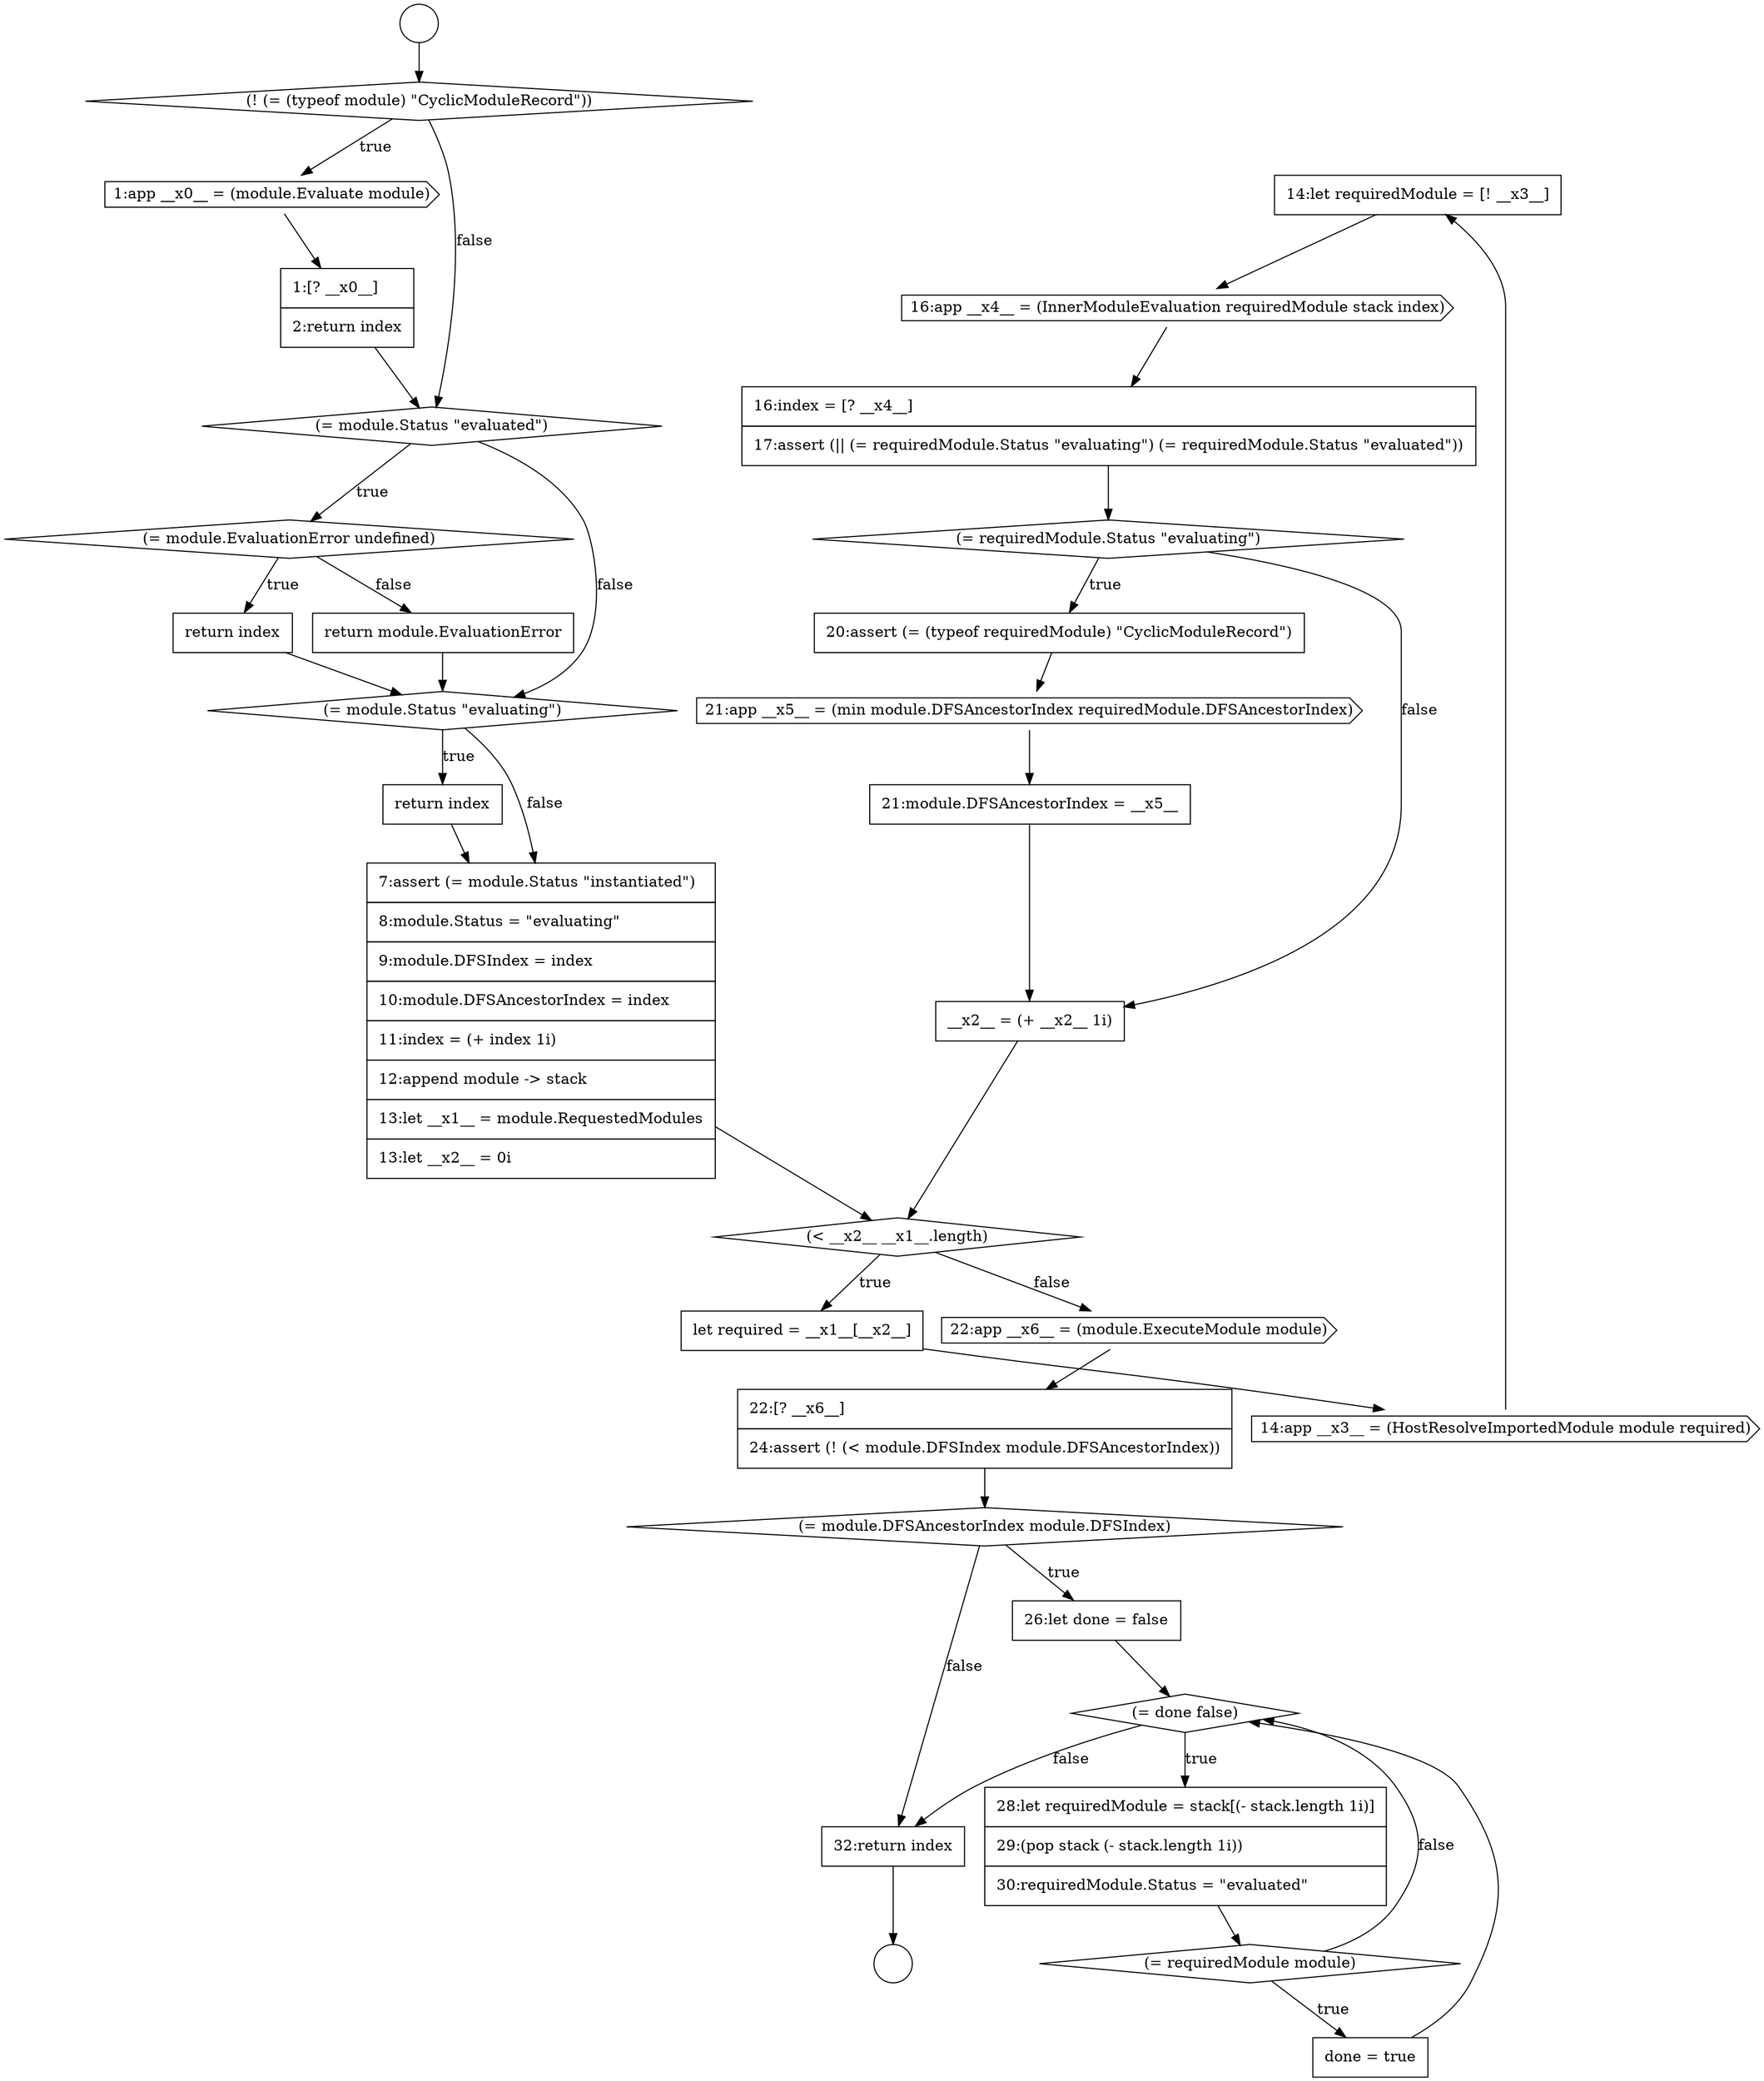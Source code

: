 digraph {
  node10282 [shape=none, margin=0, label=<<font color="black">
    <table border="0" cellborder="1" cellspacing="0" cellpadding="10">
      <tr><td align="left">14:let requiredModule = [! __x3__]</td></tr>
    </table>
  </font>> color="black" fillcolor="white" style=filled]
  node10286 [shape=none, margin=0, label=<<font color="black">
    <table border="0" cellborder="1" cellspacing="0" cellpadding="10">
      <tr><td align="left">20:assert (= (typeof requiredModule) &quot;CyclicModuleRecord&quot;)</td></tr>
    </table>
  </font>> color="black" fillcolor="white" style=filled]
  node10292 [shape=diamond, label=<<font color="black">(= module.DFSAncestorIndex module.DFSIndex)</font>> color="black" fillcolor="white" style=filled]
  node10271 [shape=none, margin=0, label=<<font color="black">
    <table border="0" cellborder="1" cellspacing="0" cellpadding="10">
      <tr><td align="left">1:[? __x0__]</td></tr>
      <tr><td align="left">2:return index</td></tr>
    </table>
  </font>> color="black" fillcolor="white" style=filled]
  node10273 [shape=diamond, label=<<font color="black">(= module.EvaluationError undefined)</font>> color="black" fillcolor="white" style=filled]
  node10278 [shape=none, margin=0, label=<<font color="black">
    <table border="0" cellborder="1" cellspacing="0" cellpadding="10">
      <tr><td align="left">7:assert (= module.Status &quot;instantiated&quot;)</td></tr>
      <tr><td align="left">8:module.Status = &quot;evaluating&quot;</td></tr>
      <tr><td align="left">9:module.DFSIndex = index</td></tr>
      <tr><td align="left">10:module.DFSAncestorIndex = index</td></tr>
      <tr><td align="left">11:index = (+ index 1i)</td></tr>
      <tr><td align="left">12:append module -&gt; stack</td></tr>
      <tr><td align="left">13:let __x1__ = module.RequestedModules</td></tr>
      <tr><td align="left">13:let __x2__ = 0i</td></tr>
    </table>
  </font>> color="black" fillcolor="white" style=filled]
  node10284 [shape=none, margin=0, label=<<font color="black">
    <table border="0" cellborder="1" cellspacing="0" cellpadding="10">
      <tr><td align="left">16:index = [? __x4__]</td></tr>
      <tr><td align="left">17:assert (|| (= requiredModule.Status &quot;evaluating&quot;) (= requiredModule.Status &quot;evaluated&quot;))</td></tr>
    </table>
  </font>> color="black" fillcolor="white" style=filled]
  node10275 [shape=none, margin=0, label=<<font color="black">
    <table border="0" cellborder="1" cellspacing="0" cellpadding="10">
      <tr><td align="left">return module.EvaluationError</td></tr>
    </table>
  </font>> color="black" fillcolor="white" style=filled]
  node10269 [shape=diamond, label=<<font color="black">(! (= (typeof module) &quot;CyclicModuleRecord&quot;))</font>> color="black" fillcolor="white" style=filled]
  node10290 [shape=cds, label=<<font color="black">22:app __x6__ = (module.ExecuteModule module)</font>> color="black" fillcolor="white" style=filled]
  node10288 [shape=none, margin=0, label=<<font color="black">
    <table border="0" cellborder="1" cellspacing="0" cellpadding="10">
      <tr><td align="left">21:module.DFSAncestorIndex = __x5__</td></tr>
    </table>
  </font>> color="black" fillcolor="white" style=filled]
  node10268 [shape=circle label=" " color="black" fillcolor="white" style=filled]
  node10267 [shape=circle label=" " color="black" fillcolor="white" style=filled]
  node10272 [shape=diamond, label=<<font color="black">(= module.Status &quot;evaluated&quot;)</font>> color="black" fillcolor="white" style=filled]
  node10277 [shape=none, margin=0, label=<<font color="black">
    <table border="0" cellborder="1" cellspacing="0" cellpadding="10">
      <tr><td align="left">return index</td></tr>
    </table>
  </font>> color="black" fillcolor="white" style=filled]
  node10294 [shape=diamond, label=<<font color="black">(= done false)</font>> color="black" fillcolor="white" style=filled]
  node10295 [shape=none, margin=0, label=<<font color="black">
    <table border="0" cellborder="1" cellspacing="0" cellpadding="10">
      <tr><td align="left">28:let requiredModule = stack[(- stack.length 1i)]</td></tr>
      <tr><td align="left">29:(pop stack (- stack.length 1i))</td></tr>
      <tr><td align="left">30:requiredModule.Status = &quot;evaluated&quot;</td></tr>
    </table>
  </font>> color="black" fillcolor="white" style=filled]
  node10281 [shape=cds, label=<<font color="black">14:app __x3__ = (HostResolveImportedModule module required)</font>> color="black" fillcolor="white" style=filled]
  node10298 [shape=none, margin=0, label=<<font color="black">
    <table border="0" cellborder="1" cellspacing="0" cellpadding="10">
      <tr><td align="left">32:return index</td></tr>
    </table>
  </font>> color="black" fillcolor="white" style=filled]
  node10285 [shape=diamond, label=<<font color="black">(= requiredModule.Status &quot;evaluating&quot;)</font>> color="black" fillcolor="white" style=filled]
  node10270 [shape=cds, label=<<font color="black">1:app __x0__ = (module.Evaluate module)</font>> color="black" fillcolor="white" style=filled]
  node10289 [shape=none, margin=0, label=<<font color="black">
    <table border="0" cellborder="1" cellspacing="0" cellpadding="10">
      <tr><td align="left">__x2__ = (+ __x2__ 1i)</td></tr>
    </table>
  </font>> color="black" fillcolor="white" style=filled]
  node10274 [shape=none, margin=0, label=<<font color="black">
    <table border="0" cellborder="1" cellspacing="0" cellpadding="10">
      <tr><td align="left">return index</td></tr>
    </table>
  </font>> color="black" fillcolor="white" style=filled]
  node10297 [shape=none, margin=0, label=<<font color="black">
    <table border="0" cellborder="1" cellspacing="0" cellpadding="10">
      <tr><td align="left">done = true</td></tr>
    </table>
  </font>> color="black" fillcolor="white" style=filled]
  node10279 [shape=diamond, label=<<font color="black">(&lt; __x2__ __x1__.length)</font>> color="black" fillcolor="white" style=filled]
  node10296 [shape=diamond, label=<<font color="black">(= requiredModule module)</font>> color="black" fillcolor="white" style=filled]
  node10293 [shape=none, margin=0, label=<<font color="black">
    <table border="0" cellborder="1" cellspacing="0" cellpadding="10">
      <tr><td align="left">26:let done = false</td></tr>
    </table>
  </font>> color="black" fillcolor="white" style=filled]
  node10283 [shape=cds, label=<<font color="black">16:app __x4__ = (InnerModuleEvaluation requiredModule stack index)</font>> color="black" fillcolor="white" style=filled]
  node10291 [shape=none, margin=0, label=<<font color="black">
    <table border="0" cellborder="1" cellspacing="0" cellpadding="10">
      <tr><td align="left">22:[? __x6__]</td></tr>
      <tr><td align="left">24:assert (! (&lt; module.DFSIndex module.DFSAncestorIndex))</td></tr>
    </table>
  </font>> color="black" fillcolor="white" style=filled]
  node10280 [shape=none, margin=0, label=<<font color="black">
    <table border="0" cellborder="1" cellspacing="0" cellpadding="10">
      <tr><td align="left">let required = __x1__[__x2__]</td></tr>
    </table>
  </font>> color="black" fillcolor="white" style=filled]
  node10287 [shape=cds, label=<<font color="black">21:app __x5__ = (min module.DFSAncestorIndex requiredModule.DFSAncestorIndex)</font>> color="black" fillcolor="white" style=filled]
  node10276 [shape=diamond, label=<<font color="black">(= module.Status &quot;evaluating&quot;)</font>> color="black" fillcolor="white" style=filled]
  node10297 -> node10294 [ color="black"]
  node10275 -> node10276 [ color="black"]
  node10283 -> node10284 [ color="black"]
  node10286 -> node10287 [ color="black"]
  node10296 -> node10297 [label=<<font color="black">true</font>> color="black"]
  node10296 -> node10294 [label=<<font color="black">false</font>> color="black"]
  node10289 -> node10279 [ color="black"]
  node10274 -> node10276 [ color="black"]
  node10279 -> node10280 [label=<<font color="black">true</font>> color="black"]
  node10279 -> node10290 [label=<<font color="black">false</font>> color="black"]
  node10273 -> node10274 [label=<<font color="black">true</font>> color="black"]
  node10273 -> node10275 [label=<<font color="black">false</font>> color="black"]
  node10285 -> node10286 [label=<<font color="black">true</font>> color="black"]
  node10285 -> node10289 [label=<<font color="black">false</font>> color="black"]
  node10270 -> node10271 [ color="black"]
  node10282 -> node10283 [ color="black"]
  node10287 -> node10288 [ color="black"]
  node10278 -> node10279 [ color="black"]
  node10292 -> node10293 [label=<<font color="black">true</font>> color="black"]
  node10292 -> node10298 [label=<<font color="black">false</font>> color="black"]
  node10269 -> node10270 [label=<<font color="black">true</font>> color="black"]
  node10269 -> node10272 [label=<<font color="black">false</font>> color="black"]
  node10291 -> node10292 [ color="black"]
  node10276 -> node10277 [label=<<font color="black">true</font>> color="black"]
  node10276 -> node10278 [label=<<font color="black">false</font>> color="black"]
  node10294 -> node10295 [label=<<font color="black">true</font>> color="black"]
  node10294 -> node10298 [label=<<font color="black">false</font>> color="black"]
  node10271 -> node10272 [ color="black"]
  node10295 -> node10296 [ color="black"]
  node10267 -> node10269 [ color="black"]
  node10298 -> node10268 [ color="black"]
  node10290 -> node10291 [ color="black"]
  node10293 -> node10294 [ color="black"]
  node10277 -> node10278 [ color="black"]
  node10284 -> node10285 [ color="black"]
  node10272 -> node10273 [label=<<font color="black">true</font>> color="black"]
  node10272 -> node10276 [label=<<font color="black">false</font>> color="black"]
  node10288 -> node10289 [ color="black"]
  node10280 -> node10281 [ color="black"]
  node10281 -> node10282 [ color="black"]
}

